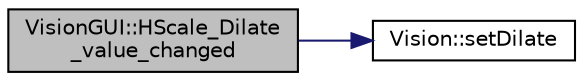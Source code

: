 digraph "VisionGUI::HScale_Dilate_value_changed"
{
 // INTERACTIVE_SVG=YES
  edge [fontname="Helvetica",fontsize="10",labelfontname="Helvetica",labelfontsize="10"];
  node [fontname="Helvetica",fontsize="10",shape=record];
  rankdir="LR";
  Node173 [label="VisionGUI::HScale_Dilate\l_value_changed",height=0.2,width=0.4,color="black", fillcolor="grey75", style="filled", fontcolor="black"];
  Node173 -> Node174 [color="midnightblue",fontsize="10",style="solid",fontname="Helvetica"];
  Node174 [label="Vision::setDilate",height=0.2,width=0.4,color="black", fillcolor="white", style="filled",URL="$class_vision.html#a5a763aa322837556ab83f39ffb7e9391"];
}
